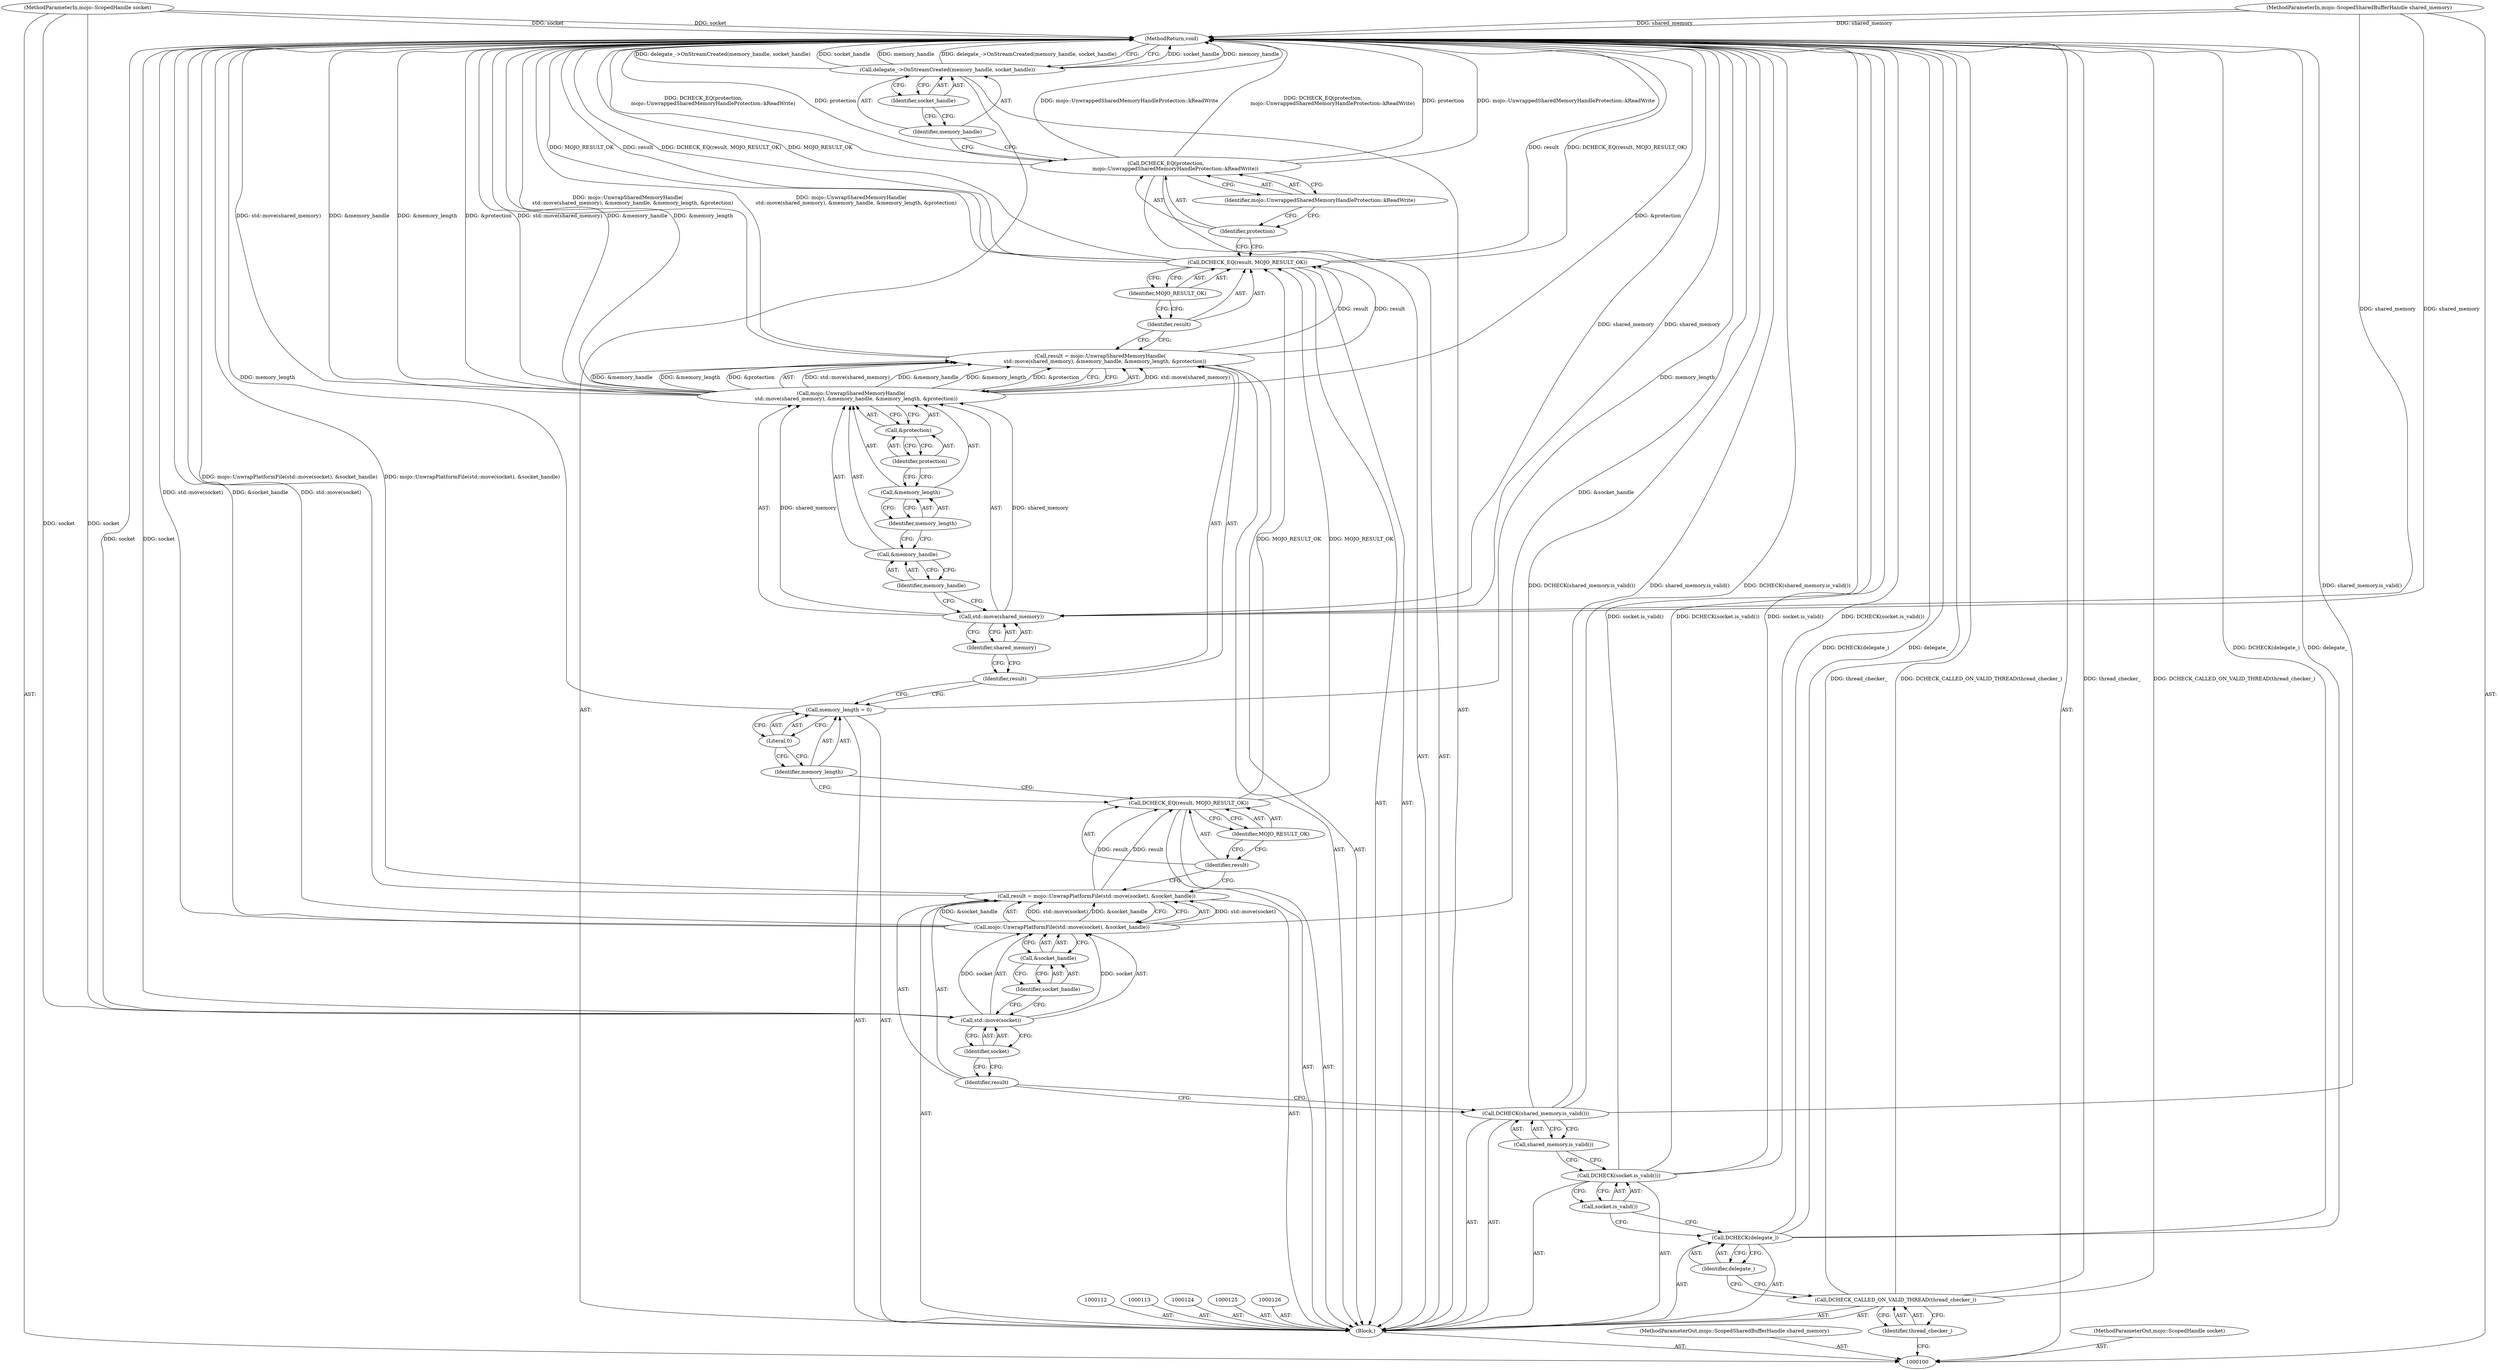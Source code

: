 digraph "0_Chrome_673ce95d481ea9368c4d4d43ac756ba1d6d9e608_13" {
"1000150" [label="(MethodReturn,void)"];
"1000116" [label="(Call,mojo::UnwrapPlatformFile(std::move(socket), &socket_handle))"];
"1000117" [label="(Call,std::move(socket))"];
"1000118" [label="(Identifier,socket)"];
"1000119" [label="(Call,&socket_handle)"];
"1000120" [label="(Identifier,socket_handle)"];
"1000114" [label="(Call,result = mojo::UnwrapPlatformFile(std::move(socket), &socket_handle))"];
"1000115" [label="(Identifier,result)"];
"1000122" [label="(Identifier,result)"];
"1000123" [label="(Identifier,MOJO_RESULT_OK)"];
"1000121" [label="(Call,DCHECK_EQ(result, MOJO_RESULT_OK))"];
"1000127" [label="(Call,memory_length = 0)"];
"1000128" [label="(Identifier,memory_length)"];
"1000129" [label="(Literal,0)"];
"1000132" [label="(Call,mojo::UnwrapSharedMemoryHandle(\n      std::move(shared_memory), &memory_handle, &memory_length, &protection))"];
"1000130" [label="(Call,result = mojo::UnwrapSharedMemoryHandle(\n      std::move(shared_memory), &memory_handle, &memory_length, &protection))"];
"1000131" [label="(Identifier,result)"];
"1000134" [label="(Identifier,shared_memory)"];
"1000135" [label="(Call,&memory_handle)"];
"1000136" [label="(Identifier,memory_handle)"];
"1000137" [label="(Call,&memory_length)"];
"1000138" [label="(Identifier,memory_length)"];
"1000133" [label="(Call,std::move(shared_memory))"];
"1000139" [label="(Call,&protection)"];
"1000140" [label="(Identifier,protection)"];
"1000142" [label="(Identifier,result)"];
"1000143" [label="(Identifier,MOJO_RESULT_OK)"];
"1000141" [label="(Call,DCHECK_EQ(result, MOJO_RESULT_OK))"];
"1000145" [label="(Identifier,protection)"];
"1000144" [label="(Call,DCHECK_EQ(protection,\n            mojo::UnwrappedSharedMemoryHandleProtection::kReadWrite))"];
"1000101" [label="(MethodParameterIn,mojo::ScopedSharedBufferHandle shared_memory)"];
"1000211" [label="(MethodParameterOut,mojo::ScopedSharedBufferHandle shared_memory)"];
"1000146" [label="(Identifier,mojo::UnwrappedSharedMemoryHandleProtection::kReadWrite)"];
"1000147" [label="(Call,delegate_->OnStreamCreated(memory_handle, socket_handle))"];
"1000148" [label="(Identifier,memory_handle)"];
"1000149" [label="(Identifier,socket_handle)"];
"1000103" [label="(Block,)"];
"1000102" [label="(MethodParameterIn,mojo::ScopedHandle socket)"];
"1000212" [label="(MethodParameterOut,mojo::ScopedHandle socket)"];
"1000104" [label="(Call,DCHECK_CALLED_ON_VALID_THREAD(thread_checker_))"];
"1000105" [label="(Identifier,thread_checker_)"];
"1000106" [label="(Call,DCHECK(delegate_))"];
"1000107" [label="(Identifier,delegate_)"];
"1000108" [label="(Call,DCHECK(socket.is_valid()))"];
"1000109" [label="(Call,socket.is_valid())"];
"1000110" [label="(Call,DCHECK(shared_memory.is_valid()))"];
"1000111" [label="(Call,shared_memory.is_valid())"];
"1000150" -> "1000100"  [label="AST: "];
"1000150" -> "1000147"  [label="CFG: "];
"1000116" -> "1000150"  [label="DDG: std::move(socket)"];
"1000116" -> "1000150"  [label="DDG: &socket_handle"];
"1000141" -> "1000150"  [label="DDG: result"];
"1000141" -> "1000150"  [label="DDG: DCHECK_EQ(result, MOJO_RESULT_OK)"];
"1000141" -> "1000150"  [label="DDG: MOJO_RESULT_OK"];
"1000108" -> "1000150"  [label="DDG: DCHECK(socket.is_valid())"];
"1000108" -> "1000150"  [label="DDG: socket.is_valid()"];
"1000106" -> "1000150"  [label="DDG: delegate_"];
"1000106" -> "1000150"  [label="DDG: DCHECK(delegate_)"];
"1000104" -> "1000150"  [label="DDG: DCHECK_CALLED_ON_VALID_THREAD(thread_checker_)"];
"1000104" -> "1000150"  [label="DDG: thread_checker_"];
"1000117" -> "1000150"  [label="DDG: socket"];
"1000127" -> "1000150"  [label="DDG: memory_length"];
"1000144" -> "1000150"  [label="DDG: mojo::UnwrappedSharedMemoryHandleProtection::kReadWrite"];
"1000144" -> "1000150"  [label="DDG: DCHECK_EQ(protection,\n            mojo::UnwrappedSharedMemoryHandleProtection::kReadWrite)"];
"1000144" -> "1000150"  [label="DDG: protection"];
"1000130" -> "1000150"  [label="DDG: mojo::UnwrapSharedMemoryHandle(\n      std::move(shared_memory), &memory_handle, &memory_length, &protection)"];
"1000132" -> "1000150"  [label="DDG: &protection"];
"1000132" -> "1000150"  [label="DDG: std::move(shared_memory)"];
"1000132" -> "1000150"  [label="DDG: &memory_handle"];
"1000132" -> "1000150"  [label="DDG: &memory_length"];
"1000133" -> "1000150"  [label="DDG: shared_memory"];
"1000147" -> "1000150"  [label="DDG: socket_handle"];
"1000147" -> "1000150"  [label="DDG: memory_handle"];
"1000147" -> "1000150"  [label="DDG: delegate_->OnStreamCreated(memory_handle, socket_handle)"];
"1000102" -> "1000150"  [label="DDG: socket"];
"1000101" -> "1000150"  [label="DDG: shared_memory"];
"1000110" -> "1000150"  [label="DDG: DCHECK(shared_memory.is_valid())"];
"1000110" -> "1000150"  [label="DDG: shared_memory.is_valid()"];
"1000114" -> "1000150"  [label="DDG: mojo::UnwrapPlatformFile(std::move(socket), &socket_handle)"];
"1000116" -> "1000114"  [label="AST: "];
"1000116" -> "1000119"  [label="CFG: "];
"1000117" -> "1000116"  [label="AST: "];
"1000119" -> "1000116"  [label="AST: "];
"1000114" -> "1000116"  [label="CFG: "];
"1000116" -> "1000150"  [label="DDG: std::move(socket)"];
"1000116" -> "1000150"  [label="DDG: &socket_handle"];
"1000116" -> "1000114"  [label="DDG: std::move(socket)"];
"1000116" -> "1000114"  [label="DDG: &socket_handle"];
"1000117" -> "1000116"  [label="DDG: socket"];
"1000117" -> "1000116"  [label="AST: "];
"1000117" -> "1000118"  [label="CFG: "];
"1000118" -> "1000117"  [label="AST: "];
"1000120" -> "1000117"  [label="CFG: "];
"1000117" -> "1000150"  [label="DDG: socket"];
"1000117" -> "1000116"  [label="DDG: socket"];
"1000102" -> "1000117"  [label="DDG: socket"];
"1000118" -> "1000117"  [label="AST: "];
"1000118" -> "1000115"  [label="CFG: "];
"1000117" -> "1000118"  [label="CFG: "];
"1000119" -> "1000116"  [label="AST: "];
"1000119" -> "1000120"  [label="CFG: "];
"1000120" -> "1000119"  [label="AST: "];
"1000116" -> "1000119"  [label="CFG: "];
"1000120" -> "1000119"  [label="AST: "];
"1000120" -> "1000117"  [label="CFG: "];
"1000119" -> "1000120"  [label="CFG: "];
"1000114" -> "1000103"  [label="AST: "];
"1000114" -> "1000116"  [label="CFG: "];
"1000115" -> "1000114"  [label="AST: "];
"1000116" -> "1000114"  [label="AST: "];
"1000122" -> "1000114"  [label="CFG: "];
"1000114" -> "1000150"  [label="DDG: mojo::UnwrapPlatformFile(std::move(socket), &socket_handle)"];
"1000116" -> "1000114"  [label="DDG: std::move(socket)"];
"1000116" -> "1000114"  [label="DDG: &socket_handle"];
"1000114" -> "1000121"  [label="DDG: result"];
"1000115" -> "1000114"  [label="AST: "];
"1000115" -> "1000110"  [label="CFG: "];
"1000118" -> "1000115"  [label="CFG: "];
"1000122" -> "1000121"  [label="AST: "];
"1000122" -> "1000114"  [label="CFG: "];
"1000123" -> "1000122"  [label="CFG: "];
"1000123" -> "1000121"  [label="AST: "];
"1000123" -> "1000122"  [label="CFG: "];
"1000121" -> "1000123"  [label="CFG: "];
"1000121" -> "1000103"  [label="AST: "];
"1000121" -> "1000123"  [label="CFG: "];
"1000122" -> "1000121"  [label="AST: "];
"1000123" -> "1000121"  [label="AST: "];
"1000128" -> "1000121"  [label="CFG: "];
"1000114" -> "1000121"  [label="DDG: result"];
"1000121" -> "1000141"  [label="DDG: MOJO_RESULT_OK"];
"1000127" -> "1000103"  [label="AST: "];
"1000127" -> "1000129"  [label="CFG: "];
"1000128" -> "1000127"  [label="AST: "];
"1000129" -> "1000127"  [label="AST: "];
"1000131" -> "1000127"  [label="CFG: "];
"1000127" -> "1000150"  [label="DDG: memory_length"];
"1000128" -> "1000127"  [label="AST: "];
"1000128" -> "1000121"  [label="CFG: "];
"1000129" -> "1000128"  [label="CFG: "];
"1000129" -> "1000127"  [label="AST: "];
"1000129" -> "1000128"  [label="CFG: "];
"1000127" -> "1000129"  [label="CFG: "];
"1000132" -> "1000130"  [label="AST: "];
"1000132" -> "1000139"  [label="CFG: "];
"1000133" -> "1000132"  [label="AST: "];
"1000135" -> "1000132"  [label="AST: "];
"1000137" -> "1000132"  [label="AST: "];
"1000139" -> "1000132"  [label="AST: "];
"1000130" -> "1000132"  [label="CFG: "];
"1000132" -> "1000150"  [label="DDG: &protection"];
"1000132" -> "1000150"  [label="DDG: std::move(shared_memory)"];
"1000132" -> "1000150"  [label="DDG: &memory_handle"];
"1000132" -> "1000150"  [label="DDG: &memory_length"];
"1000132" -> "1000130"  [label="DDG: std::move(shared_memory)"];
"1000132" -> "1000130"  [label="DDG: &memory_handle"];
"1000132" -> "1000130"  [label="DDG: &memory_length"];
"1000132" -> "1000130"  [label="DDG: &protection"];
"1000133" -> "1000132"  [label="DDG: shared_memory"];
"1000130" -> "1000103"  [label="AST: "];
"1000130" -> "1000132"  [label="CFG: "];
"1000131" -> "1000130"  [label="AST: "];
"1000132" -> "1000130"  [label="AST: "];
"1000142" -> "1000130"  [label="CFG: "];
"1000130" -> "1000150"  [label="DDG: mojo::UnwrapSharedMemoryHandle(\n      std::move(shared_memory), &memory_handle, &memory_length, &protection)"];
"1000132" -> "1000130"  [label="DDG: std::move(shared_memory)"];
"1000132" -> "1000130"  [label="DDG: &memory_handle"];
"1000132" -> "1000130"  [label="DDG: &memory_length"];
"1000132" -> "1000130"  [label="DDG: &protection"];
"1000130" -> "1000141"  [label="DDG: result"];
"1000131" -> "1000130"  [label="AST: "];
"1000131" -> "1000127"  [label="CFG: "];
"1000134" -> "1000131"  [label="CFG: "];
"1000134" -> "1000133"  [label="AST: "];
"1000134" -> "1000131"  [label="CFG: "];
"1000133" -> "1000134"  [label="CFG: "];
"1000135" -> "1000132"  [label="AST: "];
"1000135" -> "1000136"  [label="CFG: "];
"1000136" -> "1000135"  [label="AST: "];
"1000138" -> "1000135"  [label="CFG: "];
"1000136" -> "1000135"  [label="AST: "];
"1000136" -> "1000133"  [label="CFG: "];
"1000135" -> "1000136"  [label="CFG: "];
"1000137" -> "1000132"  [label="AST: "];
"1000137" -> "1000138"  [label="CFG: "];
"1000138" -> "1000137"  [label="AST: "];
"1000140" -> "1000137"  [label="CFG: "];
"1000138" -> "1000137"  [label="AST: "];
"1000138" -> "1000135"  [label="CFG: "];
"1000137" -> "1000138"  [label="CFG: "];
"1000133" -> "1000132"  [label="AST: "];
"1000133" -> "1000134"  [label="CFG: "];
"1000134" -> "1000133"  [label="AST: "];
"1000136" -> "1000133"  [label="CFG: "];
"1000133" -> "1000150"  [label="DDG: shared_memory"];
"1000133" -> "1000132"  [label="DDG: shared_memory"];
"1000101" -> "1000133"  [label="DDG: shared_memory"];
"1000139" -> "1000132"  [label="AST: "];
"1000139" -> "1000140"  [label="CFG: "];
"1000140" -> "1000139"  [label="AST: "];
"1000132" -> "1000139"  [label="CFG: "];
"1000140" -> "1000139"  [label="AST: "];
"1000140" -> "1000137"  [label="CFG: "];
"1000139" -> "1000140"  [label="CFG: "];
"1000142" -> "1000141"  [label="AST: "];
"1000142" -> "1000130"  [label="CFG: "];
"1000143" -> "1000142"  [label="CFG: "];
"1000143" -> "1000141"  [label="AST: "];
"1000143" -> "1000142"  [label="CFG: "];
"1000141" -> "1000143"  [label="CFG: "];
"1000141" -> "1000103"  [label="AST: "];
"1000141" -> "1000143"  [label="CFG: "];
"1000142" -> "1000141"  [label="AST: "];
"1000143" -> "1000141"  [label="AST: "];
"1000145" -> "1000141"  [label="CFG: "];
"1000141" -> "1000150"  [label="DDG: result"];
"1000141" -> "1000150"  [label="DDG: DCHECK_EQ(result, MOJO_RESULT_OK)"];
"1000141" -> "1000150"  [label="DDG: MOJO_RESULT_OK"];
"1000130" -> "1000141"  [label="DDG: result"];
"1000121" -> "1000141"  [label="DDG: MOJO_RESULT_OK"];
"1000145" -> "1000144"  [label="AST: "];
"1000145" -> "1000141"  [label="CFG: "];
"1000146" -> "1000145"  [label="CFG: "];
"1000144" -> "1000103"  [label="AST: "];
"1000144" -> "1000146"  [label="CFG: "];
"1000145" -> "1000144"  [label="AST: "];
"1000146" -> "1000144"  [label="AST: "];
"1000148" -> "1000144"  [label="CFG: "];
"1000144" -> "1000150"  [label="DDG: mojo::UnwrappedSharedMemoryHandleProtection::kReadWrite"];
"1000144" -> "1000150"  [label="DDG: DCHECK_EQ(protection,\n            mojo::UnwrappedSharedMemoryHandleProtection::kReadWrite)"];
"1000144" -> "1000150"  [label="DDG: protection"];
"1000101" -> "1000100"  [label="AST: "];
"1000101" -> "1000150"  [label="DDG: shared_memory"];
"1000101" -> "1000133"  [label="DDG: shared_memory"];
"1000211" -> "1000100"  [label="AST: "];
"1000146" -> "1000144"  [label="AST: "];
"1000146" -> "1000145"  [label="CFG: "];
"1000144" -> "1000146"  [label="CFG: "];
"1000147" -> "1000103"  [label="AST: "];
"1000147" -> "1000149"  [label="CFG: "];
"1000148" -> "1000147"  [label="AST: "];
"1000149" -> "1000147"  [label="AST: "];
"1000150" -> "1000147"  [label="CFG: "];
"1000147" -> "1000150"  [label="DDG: socket_handle"];
"1000147" -> "1000150"  [label="DDG: memory_handle"];
"1000147" -> "1000150"  [label="DDG: delegate_->OnStreamCreated(memory_handle, socket_handle)"];
"1000148" -> "1000147"  [label="AST: "];
"1000148" -> "1000144"  [label="CFG: "];
"1000149" -> "1000148"  [label="CFG: "];
"1000149" -> "1000147"  [label="AST: "];
"1000149" -> "1000148"  [label="CFG: "];
"1000147" -> "1000149"  [label="CFG: "];
"1000103" -> "1000100"  [label="AST: "];
"1000104" -> "1000103"  [label="AST: "];
"1000106" -> "1000103"  [label="AST: "];
"1000108" -> "1000103"  [label="AST: "];
"1000110" -> "1000103"  [label="AST: "];
"1000112" -> "1000103"  [label="AST: "];
"1000113" -> "1000103"  [label="AST: "];
"1000114" -> "1000103"  [label="AST: "];
"1000121" -> "1000103"  [label="AST: "];
"1000124" -> "1000103"  [label="AST: "];
"1000125" -> "1000103"  [label="AST: "];
"1000126" -> "1000103"  [label="AST: "];
"1000127" -> "1000103"  [label="AST: "];
"1000130" -> "1000103"  [label="AST: "];
"1000141" -> "1000103"  [label="AST: "];
"1000144" -> "1000103"  [label="AST: "];
"1000147" -> "1000103"  [label="AST: "];
"1000102" -> "1000100"  [label="AST: "];
"1000102" -> "1000150"  [label="DDG: socket"];
"1000102" -> "1000117"  [label="DDG: socket"];
"1000212" -> "1000100"  [label="AST: "];
"1000104" -> "1000103"  [label="AST: "];
"1000104" -> "1000105"  [label="CFG: "];
"1000105" -> "1000104"  [label="AST: "];
"1000107" -> "1000104"  [label="CFG: "];
"1000104" -> "1000150"  [label="DDG: DCHECK_CALLED_ON_VALID_THREAD(thread_checker_)"];
"1000104" -> "1000150"  [label="DDG: thread_checker_"];
"1000105" -> "1000104"  [label="AST: "];
"1000105" -> "1000100"  [label="CFG: "];
"1000104" -> "1000105"  [label="CFG: "];
"1000106" -> "1000103"  [label="AST: "];
"1000106" -> "1000107"  [label="CFG: "];
"1000107" -> "1000106"  [label="AST: "];
"1000109" -> "1000106"  [label="CFG: "];
"1000106" -> "1000150"  [label="DDG: delegate_"];
"1000106" -> "1000150"  [label="DDG: DCHECK(delegate_)"];
"1000107" -> "1000106"  [label="AST: "];
"1000107" -> "1000104"  [label="CFG: "];
"1000106" -> "1000107"  [label="CFG: "];
"1000108" -> "1000103"  [label="AST: "];
"1000108" -> "1000109"  [label="CFG: "];
"1000109" -> "1000108"  [label="AST: "];
"1000111" -> "1000108"  [label="CFG: "];
"1000108" -> "1000150"  [label="DDG: DCHECK(socket.is_valid())"];
"1000108" -> "1000150"  [label="DDG: socket.is_valid()"];
"1000109" -> "1000108"  [label="AST: "];
"1000109" -> "1000106"  [label="CFG: "];
"1000108" -> "1000109"  [label="CFG: "];
"1000110" -> "1000103"  [label="AST: "];
"1000110" -> "1000111"  [label="CFG: "];
"1000111" -> "1000110"  [label="AST: "];
"1000115" -> "1000110"  [label="CFG: "];
"1000110" -> "1000150"  [label="DDG: DCHECK(shared_memory.is_valid())"];
"1000110" -> "1000150"  [label="DDG: shared_memory.is_valid()"];
"1000111" -> "1000110"  [label="AST: "];
"1000111" -> "1000108"  [label="CFG: "];
"1000110" -> "1000111"  [label="CFG: "];
}
